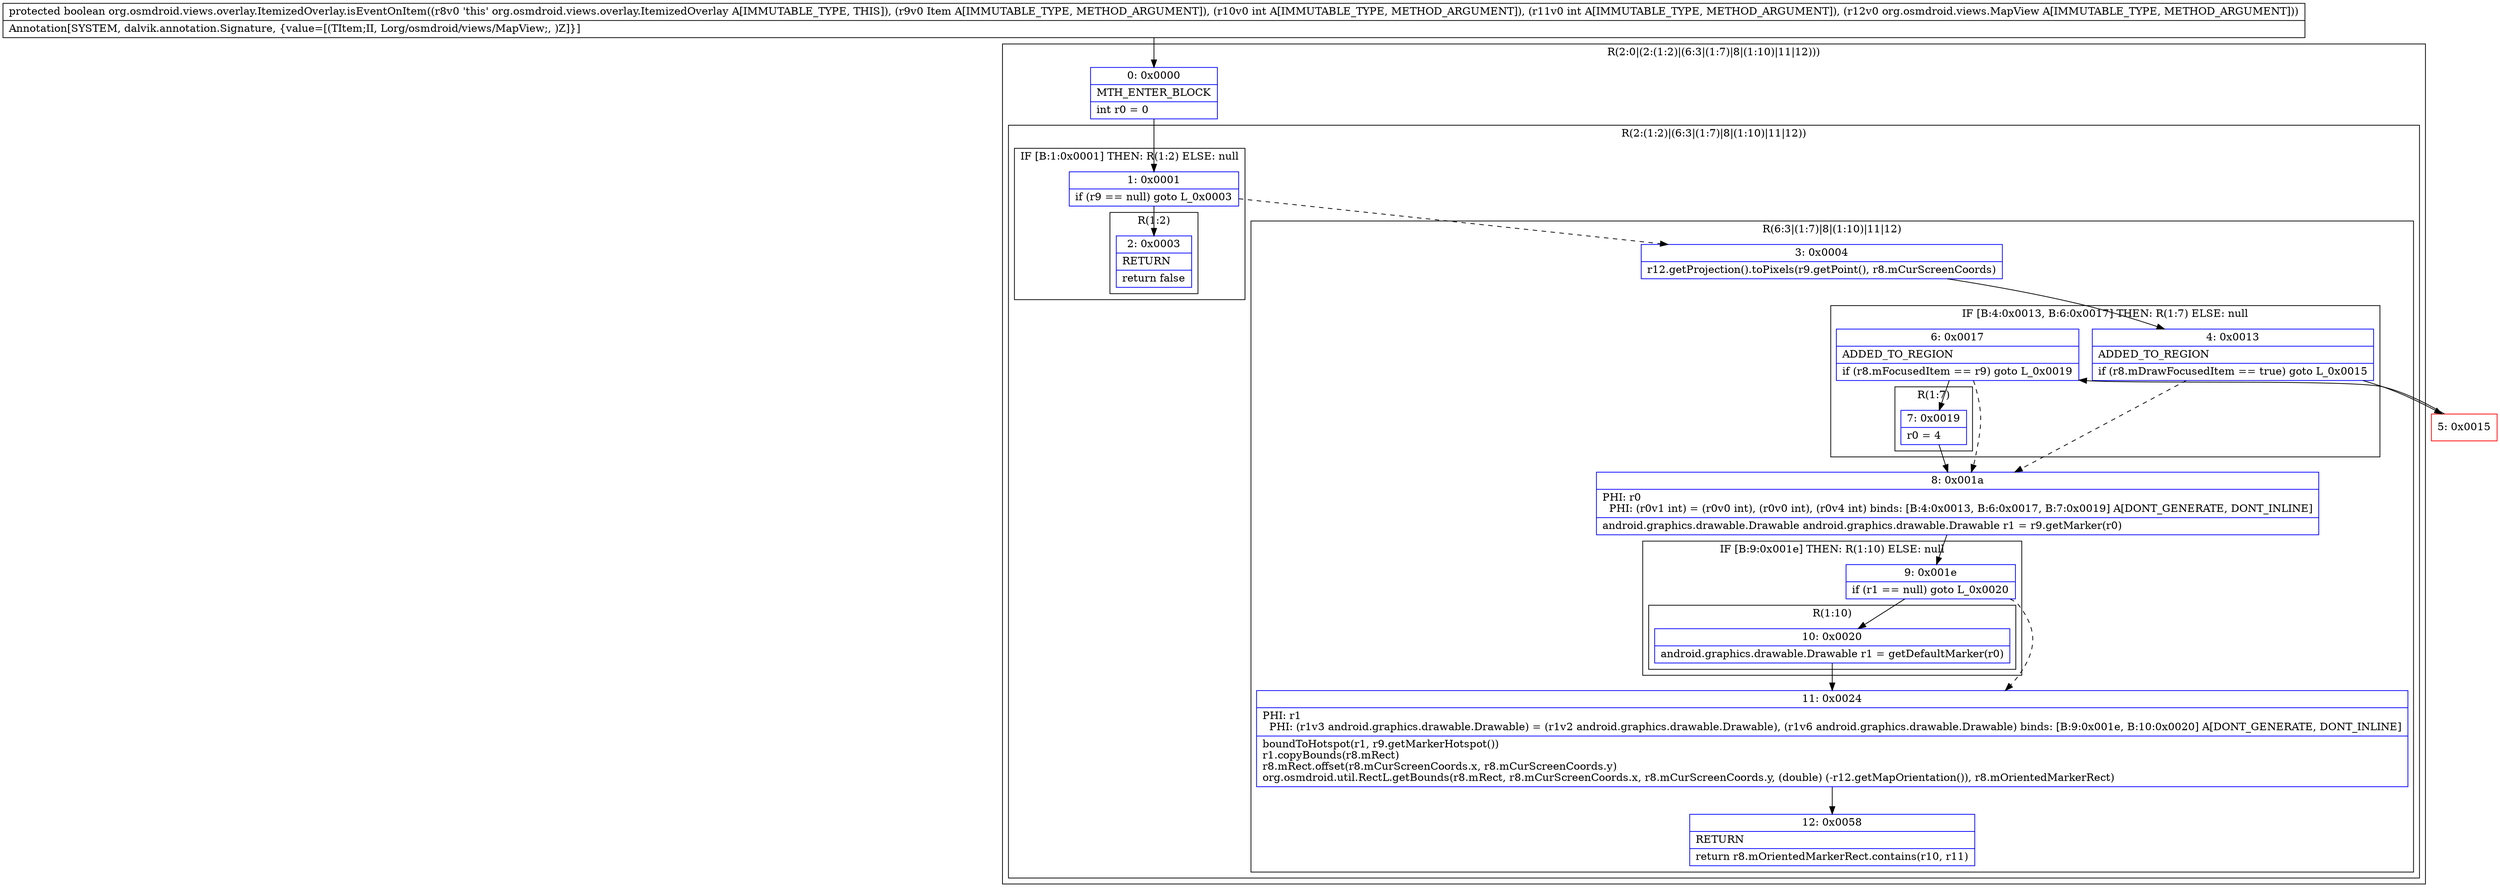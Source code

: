 digraph "CFG fororg.osmdroid.views.overlay.ItemizedOverlay.isEventOnItem(Lorg\/osmdroid\/views\/overlay\/OverlayItem;IILorg\/osmdroid\/views\/MapView;)Z" {
subgraph cluster_Region_908504548 {
label = "R(2:0|(2:(1:2)|(6:3|(1:7)|8|(1:10)|11|12)))";
node [shape=record,color=blue];
Node_0 [shape=record,label="{0\:\ 0x0000|MTH_ENTER_BLOCK\l|int r0 = 0\l}"];
subgraph cluster_Region_126005809 {
label = "R(2:(1:2)|(6:3|(1:7)|8|(1:10)|11|12))";
node [shape=record,color=blue];
subgraph cluster_IfRegion_1797777201 {
label = "IF [B:1:0x0001] THEN: R(1:2) ELSE: null";
node [shape=record,color=blue];
Node_1 [shape=record,label="{1\:\ 0x0001|if (r9 == null) goto L_0x0003\l}"];
subgraph cluster_Region_205931564 {
label = "R(1:2)";
node [shape=record,color=blue];
Node_2 [shape=record,label="{2\:\ 0x0003|RETURN\l|return false\l}"];
}
}
subgraph cluster_Region_1294187378 {
label = "R(6:3|(1:7)|8|(1:10)|11|12)";
node [shape=record,color=blue];
Node_3 [shape=record,label="{3\:\ 0x0004|r12.getProjection().toPixels(r9.getPoint(), r8.mCurScreenCoords)\l}"];
subgraph cluster_IfRegion_1530459998 {
label = "IF [B:4:0x0013, B:6:0x0017] THEN: R(1:7) ELSE: null";
node [shape=record,color=blue];
Node_4 [shape=record,label="{4\:\ 0x0013|ADDED_TO_REGION\l|if (r8.mDrawFocusedItem == true) goto L_0x0015\l}"];
Node_6 [shape=record,label="{6\:\ 0x0017|ADDED_TO_REGION\l|if (r8.mFocusedItem == r9) goto L_0x0019\l}"];
subgraph cluster_Region_951816364 {
label = "R(1:7)";
node [shape=record,color=blue];
Node_7 [shape=record,label="{7\:\ 0x0019|r0 = 4\l}"];
}
}
Node_8 [shape=record,label="{8\:\ 0x001a|PHI: r0 \l  PHI: (r0v1 int) = (r0v0 int), (r0v0 int), (r0v4 int) binds: [B:4:0x0013, B:6:0x0017, B:7:0x0019] A[DONT_GENERATE, DONT_INLINE]\l|android.graphics.drawable.Drawable android.graphics.drawable.Drawable r1 = r9.getMarker(r0)\l}"];
subgraph cluster_IfRegion_1936427275 {
label = "IF [B:9:0x001e] THEN: R(1:10) ELSE: null";
node [shape=record,color=blue];
Node_9 [shape=record,label="{9\:\ 0x001e|if (r1 == null) goto L_0x0020\l}"];
subgraph cluster_Region_1889620854 {
label = "R(1:10)";
node [shape=record,color=blue];
Node_10 [shape=record,label="{10\:\ 0x0020|android.graphics.drawable.Drawable r1 = getDefaultMarker(r0)\l}"];
}
}
Node_11 [shape=record,label="{11\:\ 0x0024|PHI: r1 \l  PHI: (r1v3 android.graphics.drawable.Drawable) = (r1v2 android.graphics.drawable.Drawable), (r1v6 android.graphics.drawable.Drawable) binds: [B:9:0x001e, B:10:0x0020] A[DONT_GENERATE, DONT_INLINE]\l|boundToHotspot(r1, r9.getMarkerHotspot())\lr1.copyBounds(r8.mRect)\lr8.mRect.offset(r8.mCurScreenCoords.x, r8.mCurScreenCoords.y)\lorg.osmdroid.util.RectL.getBounds(r8.mRect, r8.mCurScreenCoords.x, r8.mCurScreenCoords.y, (double) (\-r12.getMapOrientation()), r8.mOrientedMarkerRect)\l}"];
Node_12 [shape=record,label="{12\:\ 0x0058|RETURN\l|return r8.mOrientedMarkerRect.contains(r10, r11)\l}"];
}
}
}
Node_5 [shape=record,color=red,label="{5\:\ 0x0015}"];
MethodNode[shape=record,label="{protected boolean org.osmdroid.views.overlay.ItemizedOverlay.isEventOnItem((r8v0 'this' org.osmdroid.views.overlay.ItemizedOverlay A[IMMUTABLE_TYPE, THIS]), (r9v0 Item A[IMMUTABLE_TYPE, METHOD_ARGUMENT]), (r10v0 int A[IMMUTABLE_TYPE, METHOD_ARGUMENT]), (r11v0 int A[IMMUTABLE_TYPE, METHOD_ARGUMENT]), (r12v0 org.osmdroid.views.MapView A[IMMUTABLE_TYPE, METHOD_ARGUMENT]))  | Annotation[SYSTEM, dalvik.annotation.Signature, \{value=[(TItem;II, Lorg\/osmdroid\/views\/MapView;, )Z]\}]\l}"];
MethodNode -> Node_0;
Node_0 -> Node_1;
Node_1 -> Node_2;
Node_1 -> Node_3[style=dashed];
Node_3 -> Node_4;
Node_4 -> Node_5;
Node_4 -> Node_8[style=dashed];
Node_6 -> Node_7;
Node_6 -> Node_8[style=dashed];
Node_7 -> Node_8;
Node_8 -> Node_9;
Node_9 -> Node_10;
Node_9 -> Node_11[style=dashed];
Node_10 -> Node_11;
Node_11 -> Node_12;
Node_5 -> Node_6;
}

